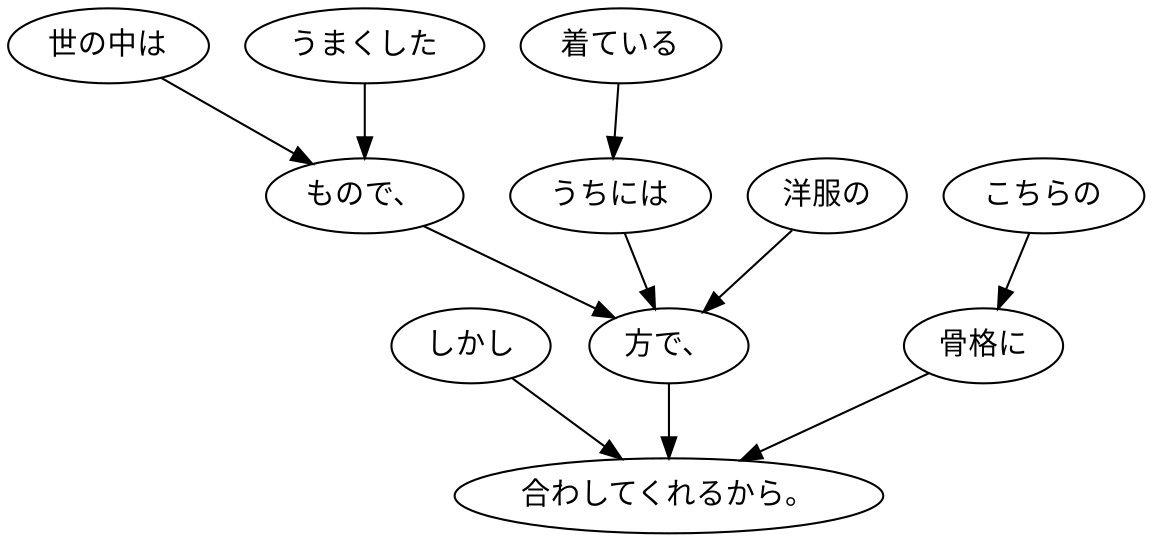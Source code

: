 digraph graph5480 {
	node0 [label="しかし"];
	node1 [label="世の中は"];
	node2 [label="うまくした"];
	node3 [label="もので、"];
	node4 [label="着ている"];
	node5 [label="うちには"];
	node6 [label="洋服の"];
	node7 [label="方で、"];
	node8 [label="こちらの"];
	node9 [label="骨格に"];
	node10 [label="合わしてくれるから。"];
	node0 -> node10;
	node1 -> node3;
	node2 -> node3;
	node3 -> node7;
	node4 -> node5;
	node5 -> node7;
	node6 -> node7;
	node7 -> node10;
	node8 -> node9;
	node9 -> node10;
}

